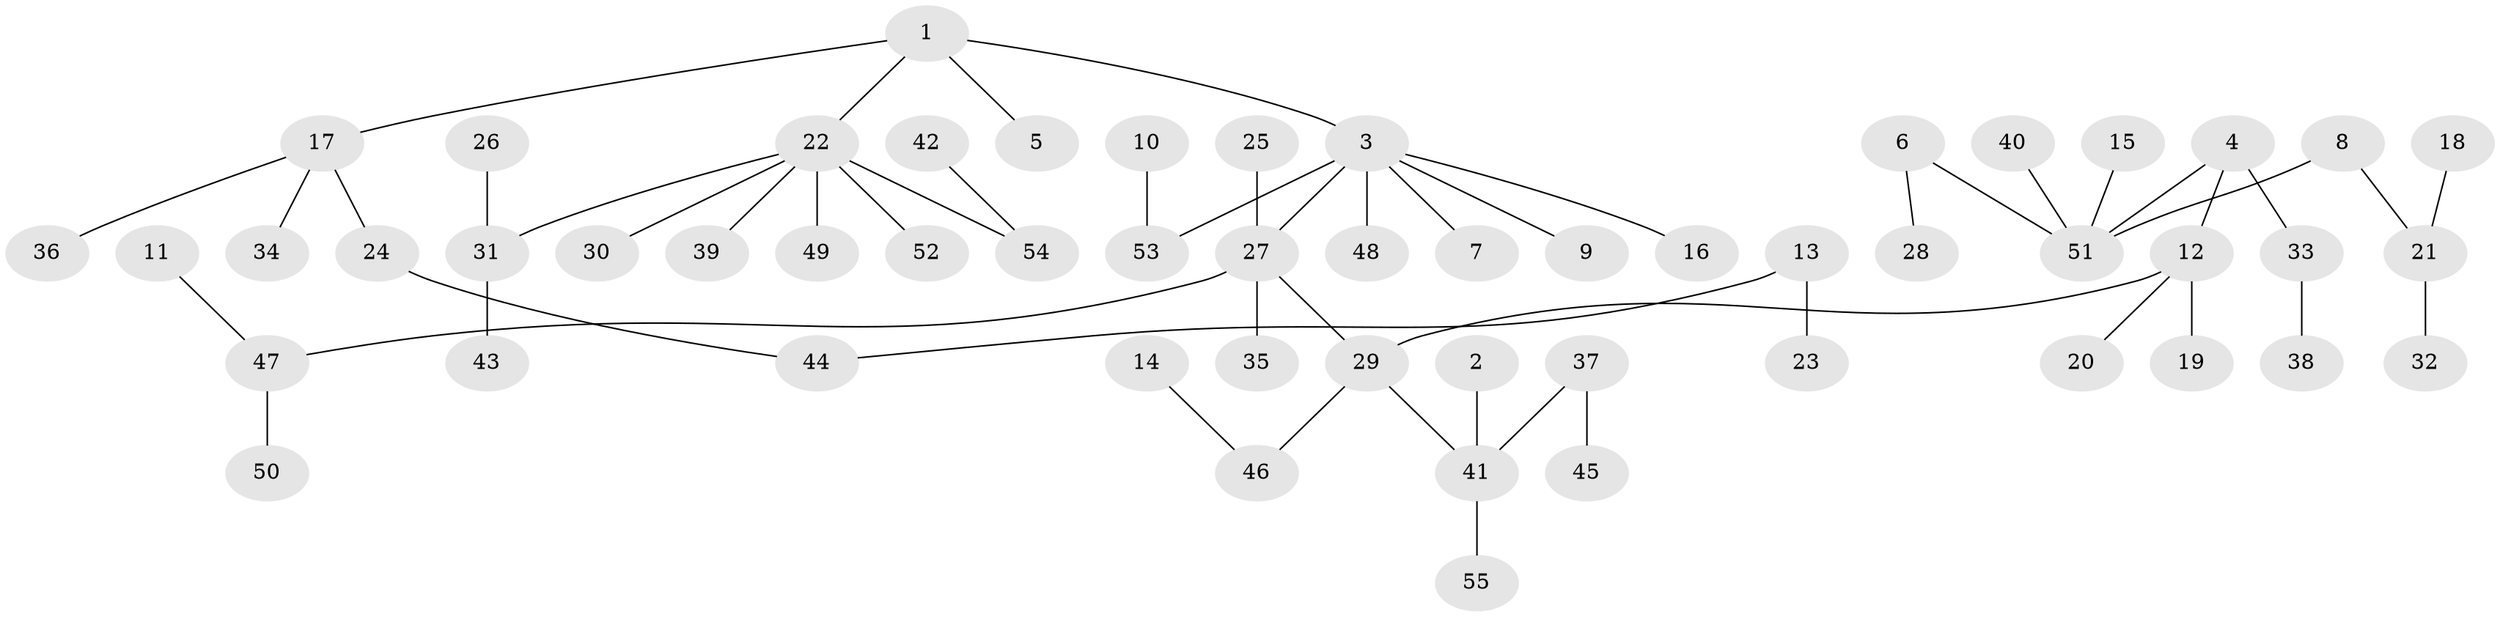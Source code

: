 // original degree distribution, {4: 0.08181818181818182, 2: 0.24545454545454545, 5: 0.03636363636363636, 6: 0.01818181818181818, 3: 0.12727272727272726, 1: 0.4909090909090909}
// Generated by graph-tools (version 1.1) at 2025/50/03/09/25 03:50:26]
// undirected, 55 vertices, 54 edges
graph export_dot {
graph [start="1"]
  node [color=gray90,style=filled];
  1;
  2;
  3;
  4;
  5;
  6;
  7;
  8;
  9;
  10;
  11;
  12;
  13;
  14;
  15;
  16;
  17;
  18;
  19;
  20;
  21;
  22;
  23;
  24;
  25;
  26;
  27;
  28;
  29;
  30;
  31;
  32;
  33;
  34;
  35;
  36;
  37;
  38;
  39;
  40;
  41;
  42;
  43;
  44;
  45;
  46;
  47;
  48;
  49;
  50;
  51;
  52;
  53;
  54;
  55;
  1 -- 3 [weight=1.0];
  1 -- 5 [weight=1.0];
  1 -- 17 [weight=1.0];
  1 -- 22 [weight=1.0];
  2 -- 41 [weight=1.0];
  3 -- 7 [weight=1.0];
  3 -- 9 [weight=1.0];
  3 -- 16 [weight=1.0];
  3 -- 27 [weight=1.0];
  3 -- 48 [weight=1.0];
  3 -- 53 [weight=1.0];
  4 -- 12 [weight=1.0];
  4 -- 33 [weight=1.0];
  4 -- 51 [weight=1.0];
  6 -- 28 [weight=1.0];
  6 -- 51 [weight=1.0];
  8 -- 21 [weight=1.0];
  8 -- 51 [weight=1.0];
  10 -- 53 [weight=1.0];
  11 -- 47 [weight=1.0];
  12 -- 19 [weight=1.0];
  12 -- 20 [weight=1.0];
  12 -- 29 [weight=1.0];
  13 -- 23 [weight=1.0];
  13 -- 44 [weight=1.0];
  14 -- 46 [weight=1.0];
  15 -- 51 [weight=1.0];
  17 -- 24 [weight=1.0];
  17 -- 34 [weight=1.0];
  17 -- 36 [weight=1.0];
  18 -- 21 [weight=1.0];
  21 -- 32 [weight=1.0];
  22 -- 30 [weight=1.0];
  22 -- 31 [weight=1.0];
  22 -- 39 [weight=1.0];
  22 -- 49 [weight=1.0];
  22 -- 52 [weight=1.0];
  22 -- 54 [weight=1.0];
  24 -- 44 [weight=1.0];
  25 -- 27 [weight=1.0];
  26 -- 31 [weight=1.0];
  27 -- 29 [weight=1.0];
  27 -- 35 [weight=1.0];
  27 -- 47 [weight=1.0];
  29 -- 41 [weight=1.0];
  29 -- 46 [weight=1.0];
  31 -- 43 [weight=1.0];
  33 -- 38 [weight=1.0];
  37 -- 41 [weight=1.0];
  37 -- 45 [weight=1.0];
  40 -- 51 [weight=1.0];
  41 -- 55 [weight=1.0];
  42 -- 54 [weight=1.0];
  47 -- 50 [weight=1.0];
}
